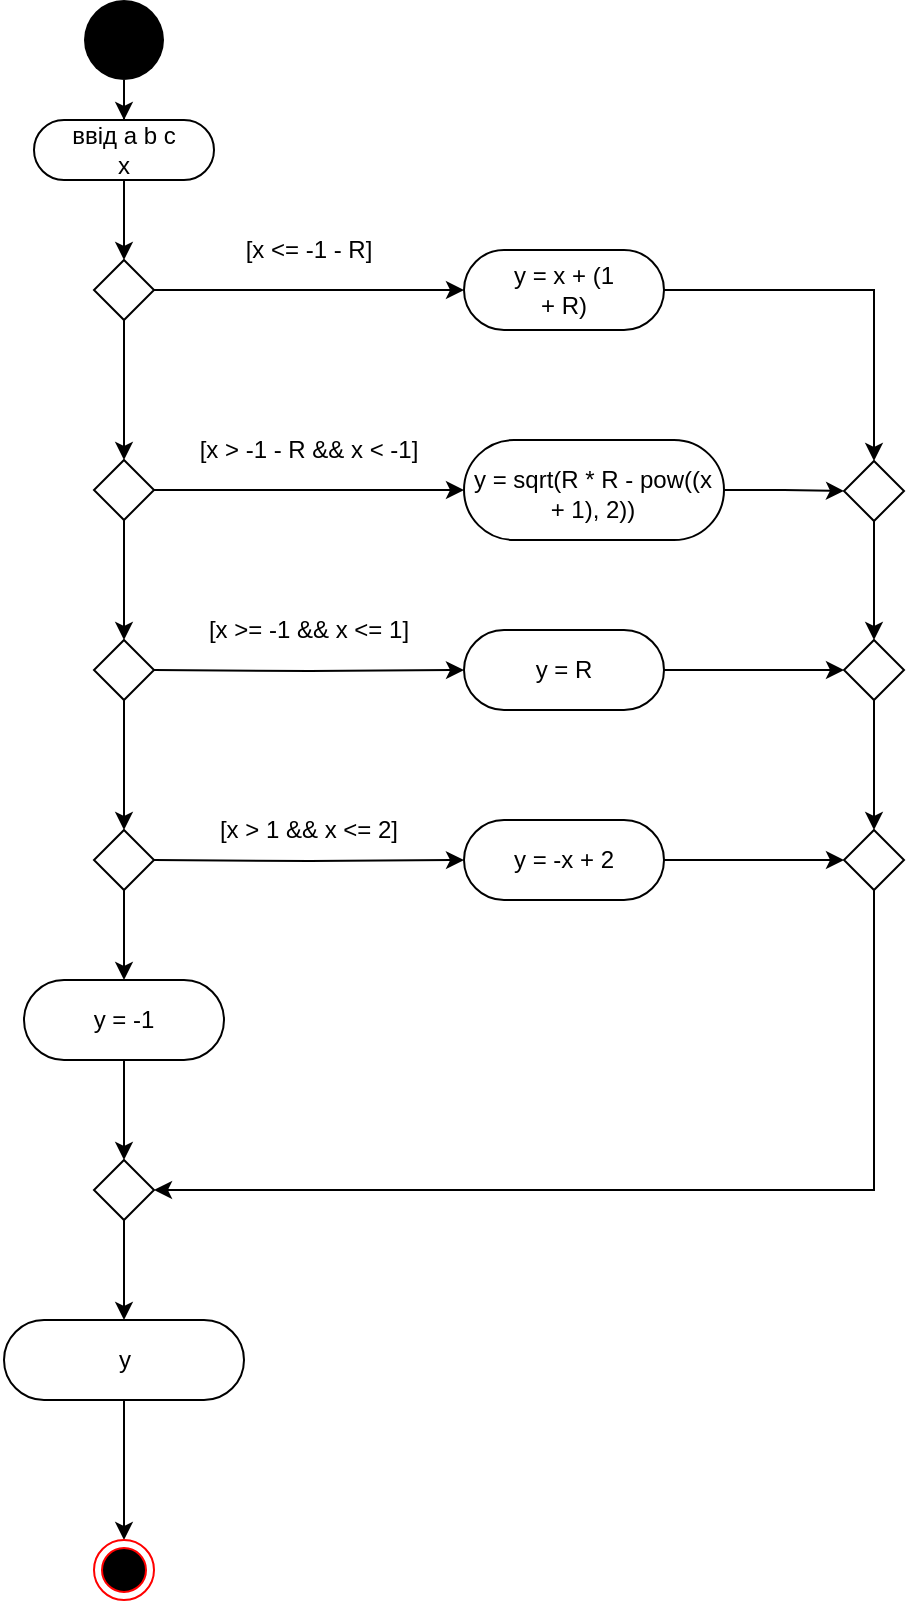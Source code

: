 <mxfile version="24.7.8">
  <diagram name="Page-1" id="e7e014a7-5840-1c2e-5031-d8a46d1fe8dd">
    <mxGraphModel dx="1909" dy="1160" grid="1" gridSize="10" guides="1" tooltips="1" connect="1" arrows="1" fold="1" page="1" pageScale="1" pageWidth="900" pageHeight="1600" background="none" math="0" shadow="0">
      <root>
        <mxCell id="0" />
        <mxCell id="1" parent="0" />
        <mxCell id="lamFJUV2KZfZTIPYrqLE-44" style="edgeStyle=orthogonalEdgeStyle;rounded=0;orthogonalLoop=1;jettySize=auto;html=1;entryX=0.5;entryY=0;entryDx=0;entryDy=0;" parent="1" source="lamFJUV2KZfZTIPYrqLE-41" target="lamFJUV2KZfZTIPYrqLE-43" edge="1">
          <mxGeometry relative="1" as="geometry" />
        </mxCell>
        <mxCell id="lamFJUV2KZfZTIPYrqLE-41" value="" style="ellipse;whiteSpace=wrap;html=1;aspect=fixed;fillColor=#000000;strokeColor=none;" parent="1" vertex="1">
          <mxGeometry x="760" y="40" width="40" height="40" as="geometry" />
        </mxCell>
        <mxCell id="lamFJUV2KZfZTIPYrqLE-42" value="" style="rounded=1;whiteSpace=wrap;html=1;arcSize=50;" parent="1" vertex="1">
          <mxGeometry x="735" y="100" width="90" height="30" as="geometry" />
        </mxCell>
        <mxCell id="lamFJUV2KZfZTIPYrqLE-46" style="edgeStyle=orthogonalEdgeStyle;rounded=0;orthogonalLoop=1;jettySize=auto;html=1;entryX=0.5;entryY=0;entryDx=0;entryDy=0;" parent="1" source="lamFJUV2KZfZTIPYrqLE-43" target="lamFJUV2KZfZTIPYrqLE-45" edge="1">
          <mxGeometry relative="1" as="geometry" />
        </mxCell>
        <mxCell id="lamFJUV2KZfZTIPYrqLE-43" value="ввід a b c x" style="text;html=1;align=center;verticalAlign=middle;whiteSpace=wrap;rounded=0;" parent="1" vertex="1">
          <mxGeometry x="750" y="100" width="60" height="30" as="geometry" />
        </mxCell>
        <mxCell id="lamFJUV2KZfZTIPYrqLE-64" style="edgeStyle=orthogonalEdgeStyle;rounded=0;orthogonalLoop=1;jettySize=auto;html=1;entryX=0;entryY=0.5;entryDx=0;entryDy=0;" parent="1" source="lamFJUV2KZfZTIPYrqLE-45" target="lamFJUV2KZfZTIPYrqLE-49" edge="1">
          <mxGeometry relative="1" as="geometry" />
        </mxCell>
        <mxCell id="lamFJUV2KZfZTIPYrqLE-66" style="edgeStyle=orthogonalEdgeStyle;rounded=0;orthogonalLoop=1;jettySize=auto;html=1;entryX=0.5;entryY=0;entryDx=0;entryDy=0;" parent="1" source="lamFJUV2KZfZTIPYrqLE-45" target="lamFJUV2KZfZTIPYrqLE-65" edge="1">
          <mxGeometry relative="1" as="geometry" />
        </mxCell>
        <mxCell id="lamFJUV2KZfZTIPYrqLE-45" value="" style="rhombus;whiteSpace=wrap;html=1;" parent="1" vertex="1">
          <mxGeometry x="765" y="170" width="30" height="30" as="geometry" />
        </mxCell>
        <mxCell id="7SVo62ElVWlCCwhTwCa5-29" style="edgeStyle=orthogonalEdgeStyle;rounded=0;orthogonalLoop=1;jettySize=auto;html=1;entryX=0.5;entryY=0;entryDx=0;entryDy=0;" edge="1" parent="1" source="lamFJUV2KZfZTIPYrqLE-49" target="7SVo62ElVWlCCwhTwCa5-20">
          <mxGeometry relative="1" as="geometry" />
        </mxCell>
        <mxCell id="lamFJUV2KZfZTIPYrqLE-49" value="" style="rounded=1;whiteSpace=wrap;html=1;arcSize=50;" parent="1" vertex="1">
          <mxGeometry x="950" y="165" width="100" height="40" as="geometry" />
        </mxCell>
        <mxCell id="lamFJUV2KZfZTIPYrqLE-60" value="[x &amp;lt;= -1 - R]" style="text;html=1;align=center;verticalAlign=middle;whiteSpace=wrap;rounded=0;" parent="1" vertex="1">
          <mxGeometry x="825" y="150" width="95" height="30" as="geometry" />
        </mxCell>
        <mxCell id="lamFJUV2KZfZTIPYrqLE-61" value="[x &amp;gt; -1 - R &amp;amp;&amp;amp; x &amp;lt; -1]" style="text;html=1;align=center;verticalAlign=middle;whiteSpace=wrap;rounded=0;" parent="1" vertex="1">
          <mxGeometry x="815" y="250" width="115" height="30" as="geometry" />
        </mxCell>
        <mxCell id="lamFJUV2KZfZTIPYrqLE-62" value="y = x + (1 + R)" style="text;html=1;align=center;verticalAlign=middle;whiteSpace=wrap;rounded=0;" parent="1" vertex="1">
          <mxGeometry x="970" y="170" width="60" height="30" as="geometry" />
        </mxCell>
        <mxCell id="lamFJUV2KZfZTIPYrqLE-68" style="edgeStyle=orthogonalEdgeStyle;rounded=0;orthogonalLoop=1;jettySize=auto;html=1;entryX=0;entryY=0.5;entryDx=0;entryDy=0;" parent="1" source="lamFJUV2KZfZTIPYrqLE-65" target="lamFJUV2KZfZTIPYrqLE-67" edge="1">
          <mxGeometry relative="1" as="geometry" />
        </mxCell>
        <mxCell id="7SVo62ElVWlCCwhTwCa5-13" style="edgeStyle=orthogonalEdgeStyle;rounded=0;orthogonalLoop=1;jettySize=auto;html=1;entryX=0.5;entryY=0;entryDx=0;entryDy=0;" edge="1" parent="1" source="lamFJUV2KZfZTIPYrqLE-65" target="7SVo62ElVWlCCwhTwCa5-1">
          <mxGeometry relative="1" as="geometry" />
        </mxCell>
        <mxCell id="lamFJUV2KZfZTIPYrqLE-65" value="" style="rhombus;whiteSpace=wrap;html=1;" parent="1" vertex="1">
          <mxGeometry x="765" y="270" width="30" height="30" as="geometry" />
        </mxCell>
        <mxCell id="7SVo62ElVWlCCwhTwCa5-23" style="edgeStyle=orthogonalEdgeStyle;rounded=0;orthogonalLoop=1;jettySize=auto;html=1;entryX=0;entryY=0.5;entryDx=0;entryDy=0;" edge="1" parent="1" source="lamFJUV2KZfZTIPYrqLE-67" target="7SVo62ElVWlCCwhTwCa5-20">
          <mxGeometry relative="1" as="geometry" />
        </mxCell>
        <mxCell id="lamFJUV2KZfZTIPYrqLE-67" value="" style="rounded=1;whiteSpace=wrap;html=1;arcSize=50;" parent="1" vertex="1">
          <mxGeometry x="950" y="260" width="130" height="50" as="geometry" />
        </mxCell>
        <mxCell id="lamFJUV2KZfZTIPYrqLE-63" value="y = sqrt(R * R - pow((x + 1), 2))" style="text;html=1;align=center;verticalAlign=middle;whiteSpace=wrap;rounded=0;" parent="1" vertex="1">
          <mxGeometry x="951.5" y="274" width="125" height="25" as="geometry" />
        </mxCell>
        <mxCell id="7SVo62ElVWlCCwhTwCa5-34" style="edgeStyle=orthogonalEdgeStyle;rounded=0;orthogonalLoop=1;jettySize=auto;html=1;entryX=0.5;entryY=0;entryDx=0;entryDy=0;" edge="1" parent="1" source="lamFJUV2KZfZTIPYrqLE-101" target="lamFJUV2KZfZTIPYrqLE-104">
          <mxGeometry relative="1" as="geometry" />
        </mxCell>
        <mxCell id="lamFJUV2KZfZTIPYrqLE-101" value="" style="rounded=1;whiteSpace=wrap;html=1;arcSize=50;" parent="1" vertex="1">
          <mxGeometry x="720" y="700" width="120" height="40" as="geometry" />
        </mxCell>
        <mxCell id="lamFJUV2KZfZTIPYrqLE-102" value="y" style="text;html=1;align=center;verticalAlign=middle;whiteSpace=wrap;rounded=0;" parent="1" vertex="1">
          <mxGeometry x="718.75" y="705" width="122.5" height="30" as="geometry" />
        </mxCell>
        <mxCell id="lamFJUV2KZfZTIPYrqLE-104" value="" style="ellipse;html=1;shape=endState;fillColor=#000000;strokeColor=#ff0000;" parent="1" vertex="1">
          <mxGeometry x="765" y="810" width="30" height="30" as="geometry" />
        </mxCell>
        <mxCell id="7SVo62ElVWlCCwhTwCa5-14" style="edgeStyle=orthogonalEdgeStyle;rounded=0;orthogonalLoop=1;jettySize=auto;html=1;entryX=0.5;entryY=0;entryDx=0;entryDy=0;" edge="1" parent="1" source="7SVo62ElVWlCCwhTwCa5-1" target="7SVo62ElVWlCCwhTwCa5-5">
          <mxGeometry relative="1" as="geometry" />
        </mxCell>
        <mxCell id="7SVo62ElVWlCCwhTwCa5-1" value="" style="rhombus;whiteSpace=wrap;html=1;" vertex="1" parent="1">
          <mxGeometry x="765" y="360" width="30" height="30" as="geometry" />
        </mxCell>
        <mxCell id="7SVo62ElVWlCCwhTwCa5-2" style="edgeStyle=orthogonalEdgeStyle;rounded=0;orthogonalLoop=1;jettySize=auto;html=1;entryX=0;entryY=0.5;entryDx=0;entryDy=0;" edge="1" parent="1" target="7SVo62ElVWlCCwhTwCa5-3">
          <mxGeometry relative="1" as="geometry">
            <mxPoint x="795" y="375" as="sourcePoint" />
          </mxGeometry>
        </mxCell>
        <mxCell id="7SVo62ElVWlCCwhTwCa5-27" style="edgeStyle=orthogonalEdgeStyle;rounded=0;orthogonalLoop=1;jettySize=auto;html=1;entryX=0;entryY=0.5;entryDx=0;entryDy=0;" edge="1" parent="1" source="7SVo62ElVWlCCwhTwCa5-3" target="7SVo62ElVWlCCwhTwCa5-21">
          <mxGeometry relative="1" as="geometry" />
        </mxCell>
        <mxCell id="7SVo62ElVWlCCwhTwCa5-3" value="" style="rounded=1;whiteSpace=wrap;html=1;arcSize=50;" vertex="1" parent="1">
          <mxGeometry x="950" y="355" width="100" height="40" as="geometry" />
        </mxCell>
        <mxCell id="7SVo62ElVWlCCwhTwCa5-4" value="y = R" style="text;html=1;align=center;verticalAlign=middle;whiteSpace=wrap;rounded=0;" vertex="1" parent="1">
          <mxGeometry x="965" y="365" width="70" height="20" as="geometry" />
        </mxCell>
        <mxCell id="7SVo62ElVWlCCwhTwCa5-19" style="edgeStyle=orthogonalEdgeStyle;rounded=0;orthogonalLoop=1;jettySize=auto;html=1;entryX=0.5;entryY=0;entryDx=0;entryDy=0;" edge="1" parent="1" source="7SVo62ElVWlCCwhTwCa5-5" target="7SVo62ElVWlCCwhTwCa5-17">
          <mxGeometry relative="1" as="geometry" />
        </mxCell>
        <mxCell id="7SVo62ElVWlCCwhTwCa5-5" value="" style="rhombus;whiteSpace=wrap;html=1;" vertex="1" parent="1">
          <mxGeometry x="765" y="455" width="30" height="30" as="geometry" />
        </mxCell>
        <mxCell id="7SVo62ElVWlCCwhTwCa5-6" style="edgeStyle=orthogonalEdgeStyle;rounded=0;orthogonalLoop=1;jettySize=auto;html=1;entryX=0;entryY=0.5;entryDx=0;entryDy=0;" edge="1" parent="1" target="7SVo62ElVWlCCwhTwCa5-7">
          <mxGeometry relative="1" as="geometry">
            <mxPoint x="795" y="470" as="sourcePoint" />
          </mxGeometry>
        </mxCell>
        <mxCell id="7SVo62ElVWlCCwhTwCa5-28" style="edgeStyle=orthogonalEdgeStyle;rounded=0;orthogonalLoop=1;jettySize=auto;html=1;entryX=0;entryY=0.5;entryDx=0;entryDy=0;" edge="1" parent="1" source="7SVo62ElVWlCCwhTwCa5-7" target="7SVo62ElVWlCCwhTwCa5-22">
          <mxGeometry relative="1" as="geometry" />
        </mxCell>
        <mxCell id="7SVo62ElVWlCCwhTwCa5-7" value="" style="rounded=1;whiteSpace=wrap;html=1;arcSize=50;" vertex="1" parent="1">
          <mxGeometry x="950" y="450" width="100" height="40" as="geometry" />
        </mxCell>
        <mxCell id="7SVo62ElVWlCCwhTwCa5-8" value="y = -x + 2" style="text;html=1;align=center;verticalAlign=middle;whiteSpace=wrap;rounded=0;" vertex="1" parent="1">
          <mxGeometry x="965" y="460" width="70" height="20" as="geometry" />
        </mxCell>
        <mxCell id="7SVo62ElVWlCCwhTwCa5-15" value="[x &amp;gt;= -1 &amp;amp;&amp;amp; x &amp;lt;= 1]" style="text;html=1;align=center;verticalAlign=middle;whiteSpace=wrap;rounded=0;" vertex="1" parent="1">
          <mxGeometry x="815" y="340" width="115" height="30" as="geometry" />
        </mxCell>
        <mxCell id="7SVo62ElVWlCCwhTwCa5-16" value="[x &amp;gt; 1 &amp;amp;&amp;amp; x &amp;lt;= 2]" style="text;html=1;align=center;verticalAlign=middle;whiteSpace=wrap;rounded=0;" vertex="1" parent="1">
          <mxGeometry x="815" y="440" width="115" height="30" as="geometry" />
        </mxCell>
        <mxCell id="7SVo62ElVWlCCwhTwCa5-31" style="edgeStyle=orthogonalEdgeStyle;rounded=0;orthogonalLoop=1;jettySize=auto;html=1;entryX=0.5;entryY=0;entryDx=0;entryDy=0;" edge="1" parent="1" source="7SVo62ElVWlCCwhTwCa5-17" target="7SVo62ElVWlCCwhTwCa5-30">
          <mxGeometry relative="1" as="geometry" />
        </mxCell>
        <mxCell id="7SVo62ElVWlCCwhTwCa5-17" value="y = -1" style="rounded=1;whiteSpace=wrap;html=1;arcSize=50;" vertex="1" parent="1">
          <mxGeometry x="730" y="530" width="100" height="40" as="geometry" />
        </mxCell>
        <mxCell id="7SVo62ElVWlCCwhTwCa5-24" style="edgeStyle=orthogonalEdgeStyle;rounded=0;orthogonalLoop=1;jettySize=auto;html=1;entryX=0.5;entryY=0;entryDx=0;entryDy=0;" edge="1" parent="1" source="7SVo62ElVWlCCwhTwCa5-20" target="7SVo62ElVWlCCwhTwCa5-21">
          <mxGeometry relative="1" as="geometry" />
        </mxCell>
        <mxCell id="7SVo62ElVWlCCwhTwCa5-20" value="" style="rhombus;whiteSpace=wrap;html=1;" vertex="1" parent="1">
          <mxGeometry x="1140" y="270.5" width="30" height="30" as="geometry" />
        </mxCell>
        <mxCell id="7SVo62ElVWlCCwhTwCa5-25" style="edgeStyle=orthogonalEdgeStyle;rounded=0;orthogonalLoop=1;jettySize=auto;html=1;entryX=0.5;entryY=0;entryDx=0;entryDy=0;" edge="1" parent="1" source="7SVo62ElVWlCCwhTwCa5-21" target="7SVo62ElVWlCCwhTwCa5-22">
          <mxGeometry relative="1" as="geometry" />
        </mxCell>
        <mxCell id="7SVo62ElVWlCCwhTwCa5-21" value="" style="rhombus;whiteSpace=wrap;html=1;" vertex="1" parent="1">
          <mxGeometry x="1140" y="360" width="30" height="30" as="geometry" />
        </mxCell>
        <mxCell id="7SVo62ElVWlCCwhTwCa5-26" style="edgeStyle=orthogonalEdgeStyle;rounded=0;orthogonalLoop=1;jettySize=auto;html=1;entryX=1;entryY=0.5;entryDx=0;entryDy=0;" edge="1" parent="1" source="7SVo62ElVWlCCwhTwCa5-22" target="7SVo62ElVWlCCwhTwCa5-30">
          <mxGeometry relative="1" as="geometry">
            <Array as="points">
              <mxPoint x="1155" y="635" />
            </Array>
          </mxGeometry>
        </mxCell>
        <mxCell id="7SVo62ElVWlCCwhTwCa5-22" value="" style="rhombus;whiteSpace=wrap;html=1;" vertex="1" parent="1">
          <mxGeometry x="1140" y="455" width="30" height="30" as="geometry" />
        </mxCell>
        <mxCell id="7SVo62ElVWlCCwhTwCa5-32" style="edgeStyle=orthogonalEdgeStyle;rounded=0;orthogonalLoop=1;jettySize=auto;html=1;entryX=0.5;entryY=0;entryDx=0;entryDy=0;" edge="1" parent="1" source="7SVo62ElVWlCCwhTwCa5-30" target="lamFJUV2KZfZTIPYrqLE-101">
          <mxGeometry relative="1" as="geometry" />
        </mxCell>
        <mxCell id="7SVo62ElVWlCCwhTwCa5-30" value="" style="rhombus;whiteSpace=wrap;html=1;" vertex="1" parent="1">
          <mxGeometry x="765" y="620" width="30" height="30" as="geometry" />
        </mxCell>
      </root>
    </mxGraphModel>
  </diagram>
</mxfile>
